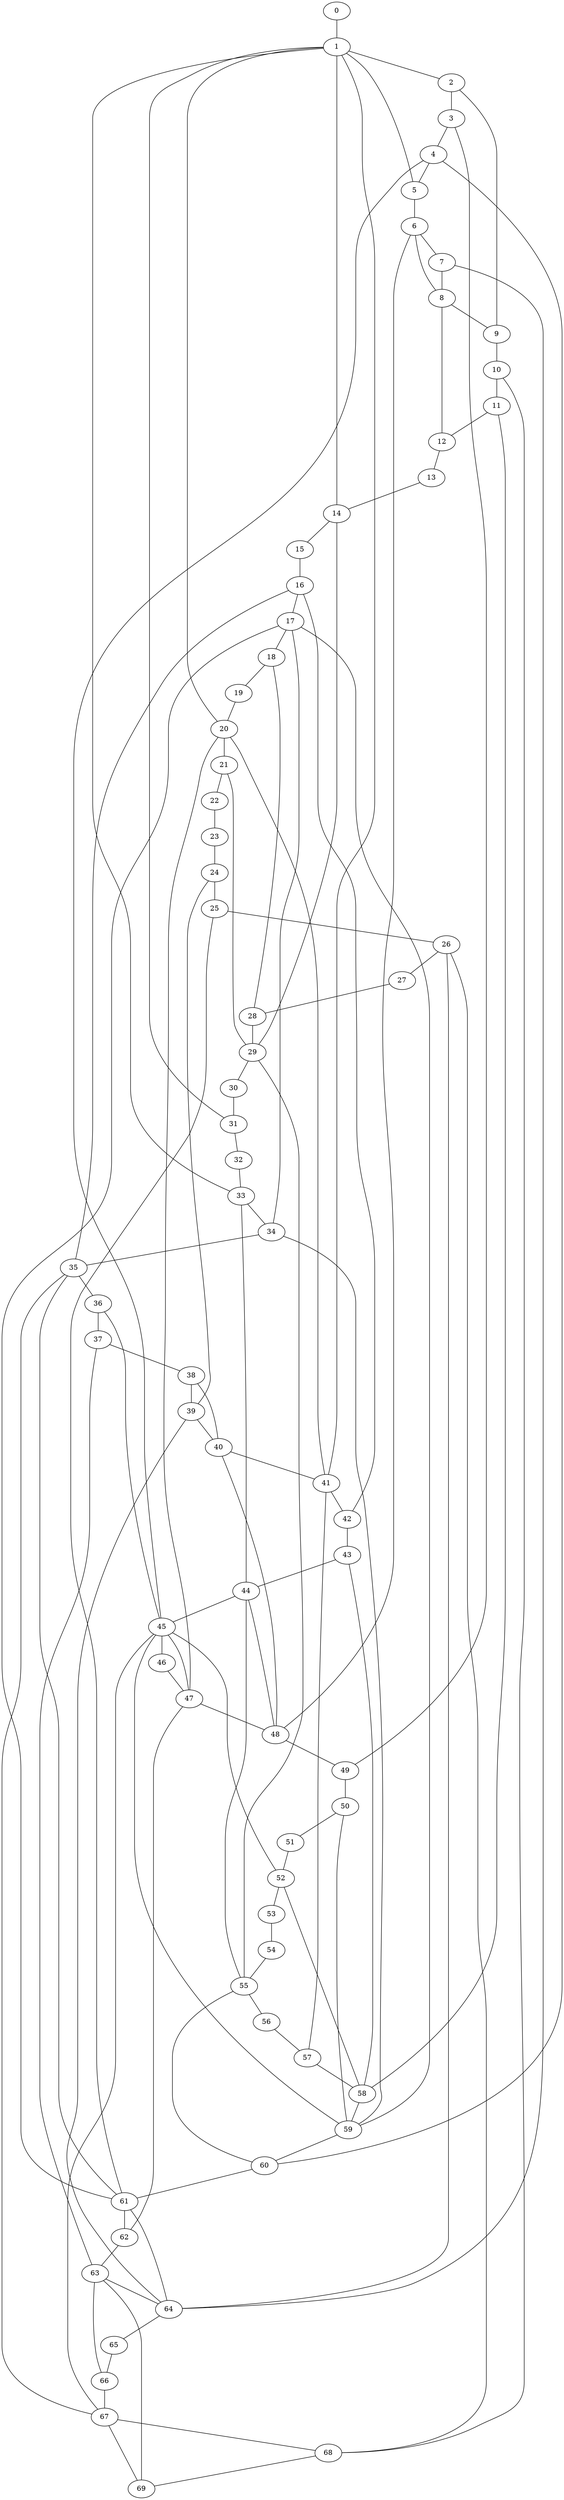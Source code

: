 
graph graphname {
    0 -- 1
1 -- 2
1 -- 20
1 -- 14
1 -- 33
1 -- 5
1 -- 41
1 -- 31
2 -- 3
2 -- 9
3 -- 4
3 -- 49
4 -- 5
4 -- 45
4 -- 60
5 -- 6
6 -- 7
6 -- 48
6 -- 8
7 -- 8
7 -- 64
8 -- 9
8 -- 12
9 -- 10
10 -- 11
10 -- 68
11 -- 12
11 -- 58
12 -- 13
13 -- 14
14 -- 15
14 -- 29
15 -- 16
16 -- 17
16 -- 35
16 -- 42
17 -- 18
17 -- 59
17 -- 34
17 -- 61
18 -- 19
18 -- 28
19 -- 20
20 -- 21
20 -- 47
20 -- 41
21 -- 22
21 -- 29
22 -- 23
23 -- 24
24 -- 25
24 -- 39
25 -- 26
25 -- 61
26 -- 27
26 -- 64
26 -- 68
27 -- 28
28 -- 29
29 -- 30
29 -- 55
30 -- 31
31 -- 32
32 -- 33
33 -- 34
33 -- 44
34 -- 35
34 -- 59
35 -- 36
35 -- 67
35 -- 61
36 -- 37
36 -- 45
37 -- 38
37 -- 63
38 -- 39
38 -- 40
39 -- 40
39 -- 64
40 -- 41
40 -- 48
41 -- 42
41 -- 57
42 -- 43
43 -- 44
43 -- 58
44 -- 45
44 -- 48
44 -- 55
45 -- 46
45 -- 67
45 -- 52
45 -- 47
45 -- 59
46 -- 47
47 -- 48
47 -- 62
48 -- 49
49 -- 50
50 -- 51
50 -- 59
51 -- 52
52 -- 53
52 -- 58
53 -- 54
54 -- 55
55 -- 56
55 -- 60
56 -- 57
57 -- 58
58 -- 59
59 -- 60
60 -- 61
61 -- 62
61 -- 64
62 -- 63
63 -- 64
63 -- 69
63 -- 66
64 -- 65
65 -- 66
66 -- 67
67 -- 68
67 -- 69
68 -- 69

}
